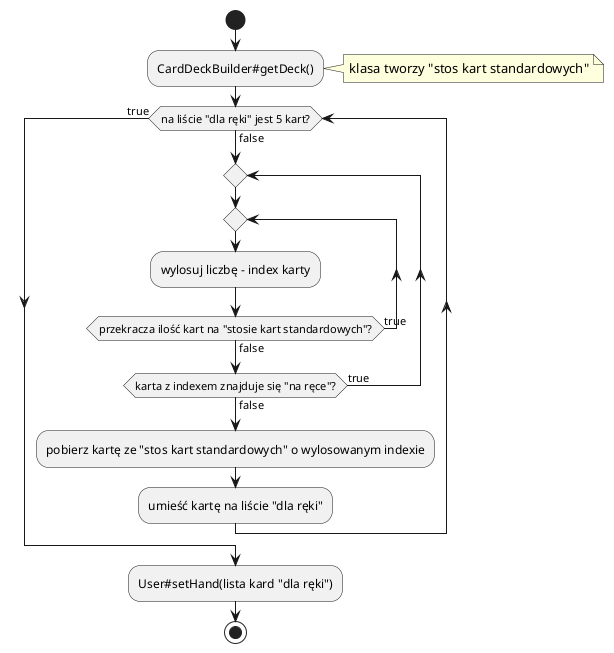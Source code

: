 @startuml
'https://plantuml.com/activity-diagram-beta

start
:CardDeckBuilder#getDeck();
note right
    klasa tworzy "stos kart standardowych"
end note
while (na liście "dla ręki" jest 5 kart?) is (false)
    repeat
        repeat
            :wylosuj liczbę - index karty;
        repeat while (przekracza ilość kart na "stosie kart standardowych"?) is (true) not (false)
    repeat while (karta z indexem znajduje się "na ręce"?) is (true) not (false)

    :pobierz kartę ze "stos kart standardowych" o wylosowanym indexie;
    :umieść kartę na liście "dla ręki";
endwhile (true)
    :User#setHand(lista kard "dla ręki");

stop

@enduml
